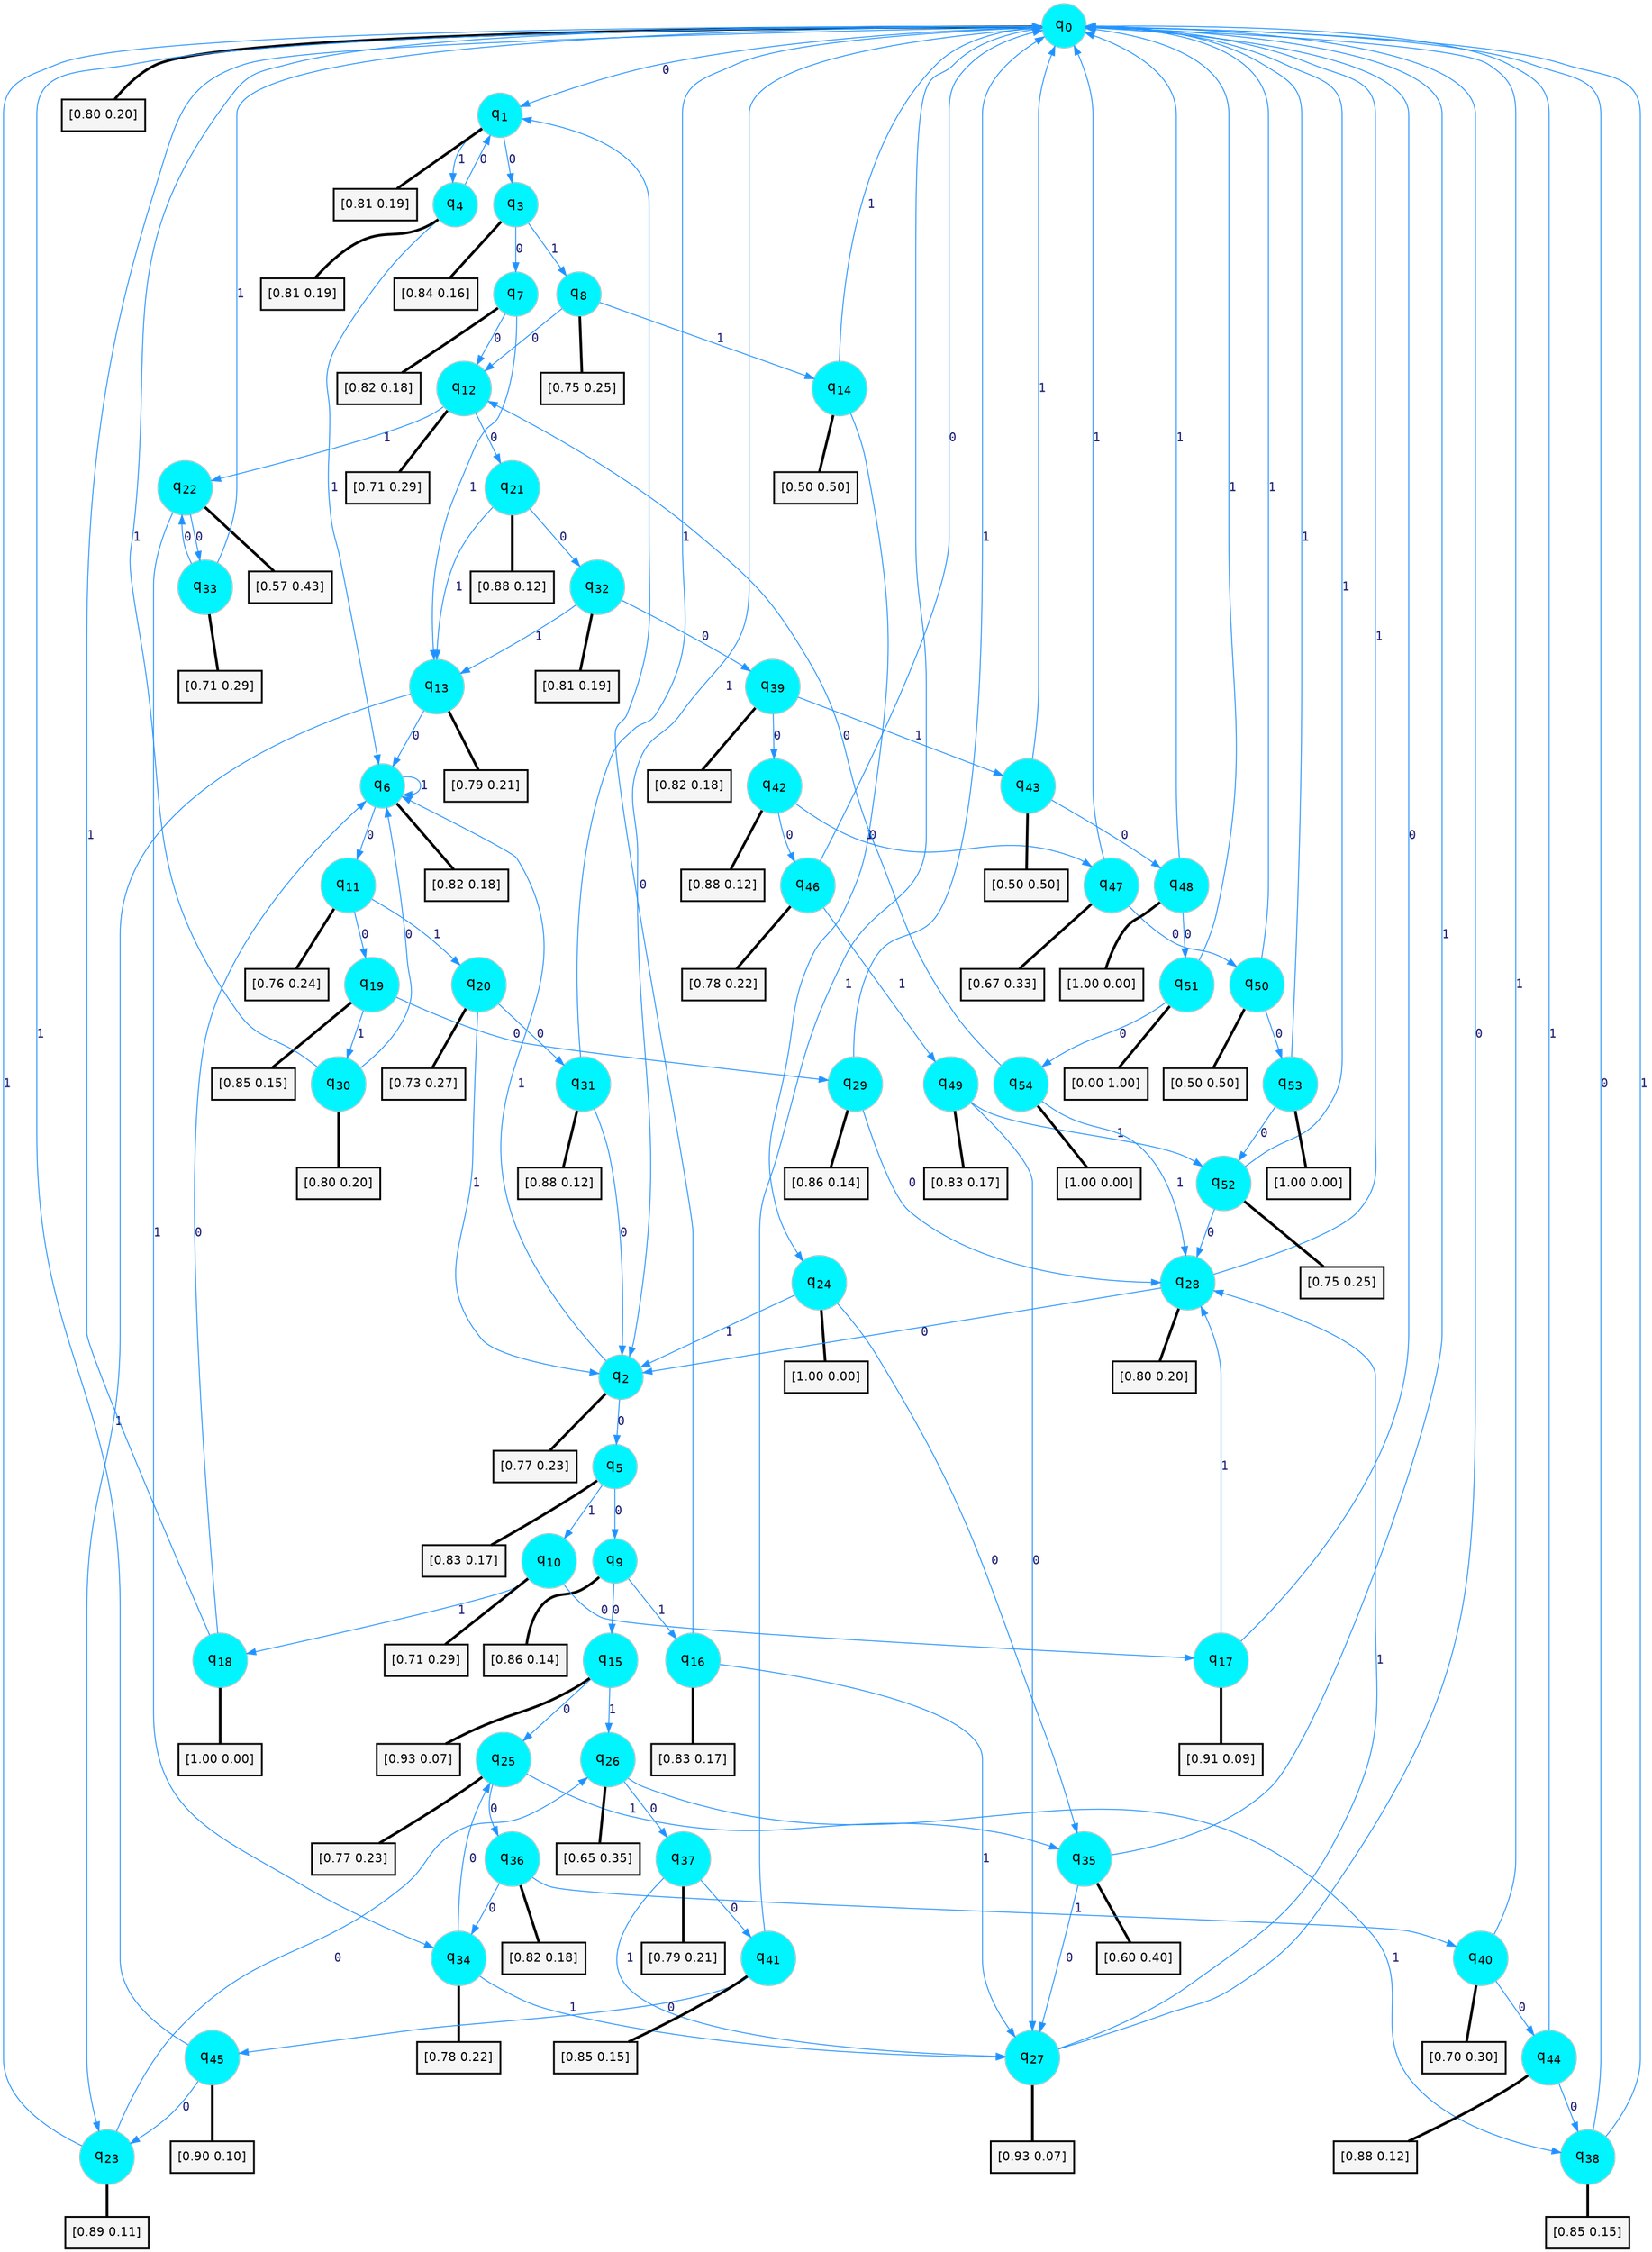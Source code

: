 digraph G {
graph [
bgcolor=transparent, dpi=300, rankdir=TD, size="40,25"];
node [
color=gray, fillcolor=turquoise1, fontcolor=black, fontname=Helvetica, fontsize=16, fontweight=bold, shape=circle, style=filled];
edge [
arrowsize=1, color=dodgerblue1, fontcolor=midnightblue, fontname=courier, fontweight=bold, penwidth=1, style=solid, weight=20];
0[label=<q<SUB>0</SUB>>];
1[label=<q<SUB>1</SUB>>];
2[label=<q<SUB>2</SUB>>];
3[label=<q<SUB>3</SUB>>];
4[label=<q<SUB>4</SUB>>];
5[label=<q<SUB>5</SUB>>];
6[label=<q<SUB>6</SUB>>];
7[label=<q<SUB>7</SUB>>];
8[label=<q<SUB>8</SUB>>];
9[label=<q<SUB>9</SUB>>];
10[label=<q<SUB>10</SUB>>];
11[label=<q<SUB>11</SUB>>];
12[label=<q<SUB>12</SUB>>];
13[label=<q<SUB>13</SUB>>];
14[label=<q<SUB>14</SUB>>];
15[label=<q<SUB>15</SUB>>];
16[label=<q<SUB>16</SUB>>];
17[label=<q<SUB>17</SUB>>];
18[label=<q<SUB>18</SUB>>];
19[label=<q<SUB>19</SUB>>];
20[label=<q<SUB>20</SUB>>];
21[label=<q<SUB>21</SUB>>];
22[label=<q<SUB>22</SUB>>];
23[label=<q<SUB>23</SUB>>];
24[label=<q<SUB>24</SUB>>];
25[label=<q<SUB>25</SUB>>];
26[label=<q<SUB>26</SUB>>];
27[label=<q<SUB>27</SUB>>];
28[label=<q<SUB>28</SUB>>];
29[label=<q<SUB>29</SUB>>];
30[label=<q<SUB>30</SUB>>];
31[label=<q<SUB>31</SUB>>];
32[label=<q<SUB>32</SUB>>];
33[label=<q<SUB>33</SUB>>];
34[label=<q<SUB>34</SUB>>];
35[label=<q<SUB>35</SUB>>];
36[label=<q<SUB>36</SUB>>];
37[label=<q<SUB>37</SUB>>];
38[label=<q<SUB>38</SUB>>];
39[label=<q<SUB>39</SUB>>];
40[label=<q<SUB>40</SUB>>];
41[label=<q<SUB>41</SUB>>];
42[label=<q<SUB>42</SUB>>];
43[label=<q<SUB>43</SUB>>];
44[label=<q<SUB>44</SUB>>];
45[label=<q<SUB>45</SUB>>];
46[label=<q<SUB>46</SUB>>];
47[label=<q<SUB>47</SUB>>];
48[label=<q<SUB>48</SUB>>];
49[label=<q<SUB>49</SUB>>];
50[label=<q<SUB>50</SUB>>];
51[label=<q<SUB>51</SUB>>];
52[label=<q<SUB>52</SUB>>];
53[label=<q<SUB>53</SUB>>];
54[label=<q<SUB>54</SUB>>];
55[label="[0.80 0.20]", shape=box,fontcolor=black, fontname=Helvetica, fontsize=14, penwidth=2, fillcolor=whitesmoke,color=black];
56[label="[0.81 0.19]", shape=box,fontcolor=black, fontname=Helvetica, fontsize=14, penwidth=2, fillcolor=whitesmoke,color=black];
57[label="[0.77 0.23]", shape=box,fontcolor=black, fontname=Helvetica, fontsize=14, penwidth=2, fillcolor=whitesmoke,color=black];
58[label="[0.84 0.16]", shape=box,fontcolor=black, fontname=Helvetica, fontsize=14, penwidth=2, fillcolor=whitesmoke,color=black];
59[label="[0.81 0.19]", shape=box,fontcolor=black, fontname=Helvetica, fontsize=14, penwidth=2, fillcolor=whitesmoke,color=black];
60[label="[0.83 0.17]", shape=box,fontcolor=black, fontname=Helvetica, fontsize=14, penwidth=2, fillcolor=whitesmoke,color=black];
61[label="[0.82 0.18]", shape=box,fontcolor=black, fontname=Helvetica, fontsize=14, penwidth=2, fillcolor=whitesmoke,color=black];
62[label="[0.82 0.18]", shape=box,fontcolor=black, fontname=Helvetica, fontsize=14, penwidth=2, fillcolor=whitesmoke,color=black];
63[label="[0.75 0.25]", shape=box,fontcolor=black, fontname=Helvetica, fontsize=14, penwidth=2, fillcolor=whitesmoke,color=black];
64[label="[0.86 0.14]", shape=box,fontcolor=black, fontname=Helvetica, fontsize=14, penwidth=2, fillcolor=whitesmoke,color=black];
65[label="[0.71 0.29]", shape=box,fontcolor=black, fontname=Helvetica, fontsize=14, penwidth=2, fillcolor=whitesmoke,color=black];
66[label="[0.76 0.24]", shape=box,fontcolor=black, fontname=Helvetica, fontsize=14, penwidth=2, fillcolor=whitesmoke,color=black];
67[label="[0.71 0.29]", shape=box,fontcolor=black, fontname=Helvetica, fontsize=14, penwidth=2, fillcolor=whitesmoke,color=black];
68[label="[0.79 0.21]", shape=box,fontcolor=black, fontname=Helvetica, fontsize=14, penwidth=2, fillcolor=whitesmoke,color=black];
69[label="[0.50 0.50]", shape=box,fontcolor=black, fontname=Helvetica, fontsize=14, penwidth=2, fillcolor=whitesmoke,color=black];
70[label="[0.93 0.07]", shape=box,fontcolor=black, fontname=Helvetica, fontsize=14, penwidth=2, fillcolor=whitesmoke,color=black];
71[label="[0.83 0.17]", shape=box,fontcolor=black, fontname=Helvetica, fontsize=14, penwidth=2, fillcolor=whitesmoke,color=black];
72[label="[0.91 0.09]", shape=box,fontcolor=black, fontname=Helvetica, fontsize=14, penwidth=2, fillcolor=whitesmoke,color=black];
73[label="[1.00 0.00]", shape=box,fontcolor=black, fontname=Helvetica, fontsize=14, penwidth=2, fillcolor=whitesmoke,color=black];
74[label="[0.85 0.15]", shape=box,fontcolor=black, fontname=Helvetica, fontsize=14, penwidth=2, fillcolor=whitesmoke,color=black];
75[label="[0.73 0.27]", shape=box,fontcolor=black, fontname=Helvetica, fontsize=14, penwidth=2, fillcolor=whitesmoke,color=black];
76[label="[0.88 0.12]", shape=box,fontcolor=black, fontname=Helvetica, fontsize=14, penwidth=2, fillcolor=whitesmoke,color=black];
77[label="[0.57 0.43]", shape=box,fontcolor=black, fontname=Helvetica, fontsize=14, penwidth=2, fillcolor=whitesmoke,color=black];
78[label="[0.89 0.11]", shape=box,fontcolor=black, fontname=Helvetica, fontsize=14, penwidth=2, fillcolor=whitesmoke,color=black];
79[label="[1.00 0.00]", shape=box,fontcolor=black, fontname=Helvetica, fontsize=14, penwidth=2, fillcolor=whitesmoke,color=black];
80[label="[0.77 0.23]", shape=box,fontcolor=black, fontname=Helvetica, fontsize=14, penwidth=2, fillcolor=whitesmoke,color=black];
81[label="[0.65 0.35]", shape=box,fontcolor=black, fontname=Helvetica, fontsize=14, penwidth=2, fillcolor=whitesmoke,color=black];
82[label="[0.93 0.07]", shape=box,fontcolor=black, fontname=Helvetica, fontsize=14, penwidth=2, fillcolor=whitesmoke,color=black];
83[label="[0.80 0.20]", shape=box,fontcolor=black, fontname=Helvetica, fontsize=14, penwidth=2, fillcolor=whitesmoke,color=black];
84[label="[0.86 0.14]", shape=box,fontcolor=black, fontname=Helvetica, fontsize=14, penwidth=2, fillcolor=whitesmoke,color=black];
85[label="[0.80 0.20]", shape=box,fontcolor=black, fontname=Helvetica, fontsize=14, penwidth=2, fillcolor=whitesmoke,color=black];
86[label="[0.88 0.12]", shape=box,fontcolor=black, fontname=Helvetica, fontsize=14, penwidth=2, fillcolor=whitesmoke,color=black];
87[label="[0.81 0.19]", shape=box,fontcolor=black, fontname=Helvetica, fontsize=14, penwidth=2, fillcolor=whitesmoke,color=black];
88[label="[0.71 0.29]", shape=box,fontcolor=black, fontname=Helvetica, fontsize=14, penwidth=2, fillcolor=whitesmoke,color=black];
89[label="[0.78 0.22]", shape=box,fontcolor=black, fontname=Helvetica, fontsize=14, penwidth=2, fillcolor=whitesmoke,color=black];
90[label="[0.60 0.40]", shape=box,fontcolor=black, fontname=Helvetica, fontsize=14, penwidth=2, fillcolor=whitesmoke,color=black];
91[label="[0.82 0.18]", shape=box,fontcolor=black, fontname=Helvetica, fontsize=14, penwidth=2, fillcolor=whitesmoke,color=black];
92[label="[0.79 0.21]", shape=box,fontcolor=black, fontname=Helvetica, fontsize=14, penwidth=2, fillcolor=whitesmoke,color=black];
93[label="[0.85 0.15]", shape=box,fontcolor=black, fontname=Helvetica, fontsize=14, penwidth=2, fillcolor=whitesmoke,color=black];
94[label="[0.82 0.18]", shape=box,fontcolor=black, fontname=Helvetica, fontsize=14, penwidth=2, fillcolor=whitesmoke,color=black];
95[label="[0.70 0.30]", shape=box,fontcolor=black, fontname=Helvetica, fontsize=14, penwidth=2, fillcolor=whitesmoke,color=black];
96[label="[0.85 0.15]", shape=box,fontcolor=black, fontname=Helvetica, fontsize=14, penwidth=2, fillcolor=whitesmoke,color=black];
97[label="[0.88 0.12]", shape=box,fontcolor=black, fontname=Helvetica, fontsize=14, penwidth=2, fillcolor=whitesmoke,color=black];
98[label="[0.50 0.50]", shape=box,fontcolor=black, fontname=Helvetica, fontsize=14, penwidth=2, fillcolor=whitesmoke,color=black];
99[label="[0.88 0.12]", shape=box,fontcolor=black, fontname=Helvetica, fontsize=14, penwidth=2, fillcolor=whitesmoke,color=black];
100[label="[0.90 0.10]", shape=box,fontcolor=black, fontname=Helvetica, fontsize=14, penwidth=2, fillcolor=whitesmoke,color=black];
101[label="[0.78 0.22]", shape=box,fontcolor=black, fontname=Helvetica, fontsize=14, penwidth=2, fillcolor=whitesmoke,color=black];
102[label="[0.67 0.33]", shape=box,fontcolor=black, fontname=Helvetica, fontsize=14, penwidth=2, fillcolor=whitesmoke,color=black];
103[label="[1.00 0.00]", shape=box,fontcolor=black, fontname=Helvetica, fontsize=14, penwidth=2, fillcolor=whitesmoke,color=black];
104[label="[0.83 0.17]", shape=box,fontcolor=black, fontname=Helvetica, fontsize=14, penwidth=2, fillcolor=whitesmoke,color=black];
105[label="[0.50 0.50]", shape=box,fontcolor=black, fontname=Helvetica, fontsize=14, penwidth=2, fillcolor=whitesmoke,color=black];
106[label="[0.00 1.00]", shape=box,fontcolor=black, fontname=Helvetica, fontsize=14, penwidth=2, fillcolor=whitesmoke,color=black];
107[label="[0.75 0.25]", shape=box,fontcolor=black, fontname=Helvetica, fontsize=14, penwidth=2, fillcolor=whitesmoke,color=black];
108[label="[1.00 0.00]", shape=box,fontcolor=black, fontname=Helvetica, fontsize=14, penwidth=2, fillcolor=whitesmoke,color=black];
109[label="[1.00 0.00]", shape=box,fontcolor=black, fontname=Helvetica, fontsize=14, penwidth=2, fillcolor=whitesmoke,color=black];
0->1 [label=0];
0->2 [label=1];
0->55 [arrowhead=none, penwidth=3,color=black];
1->3 [label=0];
1->4 [label=1];
1->56 [arrowhead=none, penwidth=3,color=black];
2->5 [label=0];
2->6 [label=1];
2->57 [arrowhead=none, penwidth=3,color=black];
3->7 [label=0];
3->8 [label=1];
3->58 [arrowhead=none, penwidth=3,color=black];
4->1 [label=0];
4->6 [label=1];
4->59 [arrowhead=none, penwidth=3,color=black];
5->9 [label=0];
5->10 [label=1];
5->60 [arrowhead=none, penwidth=3,color=black];
6->11 [label=0];
6->6 [label=1];
6->61 [arrowhead=none, penwidth=3,color=black];
7->12 [label=0];
7->13 [label=1];
7->62 [arrowhead=none, penwidth=3,color=black];
8->12 [label=0];
8->14 [label=1];
8->63 [arrowhead=none, penwidth=3,color=black];
9->15 [label=0];
9->16 [label=1];
9->64 [arrowhead=none, penwidth=3,color=black];
10->17 [label=0];
10->18 [label=1];
10->65 [arrowhead=none, penwidth=3,color=black];
11->19 [label=0];
11->20 [label=1];
11->66 [arrowhead=none, penwidth=3,color=black];
12->21 [label=0];
12->22 [label=1];
12->67 [arrowhead=none, penwidth=3,color=black];
13->6 [label=0];
13->23 [label=1];
13->68 [arrowhead=none, penwidth=3,color=black];
14->24 [label=0];
14->0 [label=1];
14->69 [arrowhead=none, penwidth=3,color=black];
15->25 [label=0];
15->26 [label=1];
15->70 [arrowhead=none, penwidth=3,color=black];
16->1 [label=0];
16->27 [label=1];
16->71 [arrowhead=none, penwidth=3,color=black];
17->0 [label=0];
17->28 [label=1];
17->72 [arrowhead=none, penwidth=3,color=black];
18->6 [label=0];
18->0 [label=1];
18->73 [arrowhead=none, penwidth=3,color=black];
19->29 [label=0];
19->30 [label=1];
19->74 [arrowhead=none, penwidth=3,color=black];
20->31 [label=0];
20->2 [label=1];
20->75 [arrowhead=none, penwidth=3,color=black];
21->32 [label=0];
21->13 [label=1];
21->76 [arrowhead=none, penwidth=3,color=black];
22->33 [label=0];
22->34 [label=1];
22->77 [arrowhead=none, penwidth=3,color=black];
23->26 [label=0];
23->0 [label=1];
23->78 [arrowhead=none, penwidth=3,color=black];
24->35 [label=0];
24->2 [label=1];
24->79 [arrowhead=none, penwidth=3,color=black];
25->36 [label=0];
25->35 [label=1];
25->80 [arrowhead=none, penwidth=3,color=black];
26->37 [label=0];
26->38 [label=1];
26->81 [arrowhead=none, penwidth=3,color=black];
27->0 [label=0];
27->28 [label=1];
27->82 [arrowhead=none, penwidth=3,color=black];
28->2 [label=0];
28->0 [label=1];
28->83 [arrowhead=none, penwidth=3,color=black];
29->28 [label=0];
29->0 [label=1];
29->84 [arrowhead=none, penwidth=3,color=black];
30->6 [label=0];
30->0 [label=1];
30->85 [arrowhead=none, penwidth=3,color=black];
31->2 [label=0];
31->0 [label=1];
31->86 [arrowhead=none, penwidth=3,color=black];
32->39 [label=0];
32->13 [label=1];
32->87 [arrowhead=none, penwidth=3,color=black];
33->22 [label=0];
33->0 [label=1];
33->88 [arrowhead=none, penwidth=3,color=black];
34->25 [label=0];
34->27 [label=1];
34->89 [arrowhead=none, penwidth=3,color=black];
35->27 [label=0];
35->0 [label=1];
35->90 [arrowhead=none, penwidth=3,color=black];
36->34 [label=0];
36->40 [label=1];
36->91 [arrowhead=none, penwidth=3,color=black];
37->41 [label=0];
37->27 [label=1];
37->92 [arrowhead=none, penwidth=3,color=black];
38->0 [label=0];
38->0 [label=1];
38->93 [arrowhead=none, penwidth=3,color=black];
39->42 [label=0];
39->43 [label=1];
39->94 [arrowhead=none, penwidth=3,color=black];
40->44 [label=0];
40->0 [label=1];
40->95 [arrowhead=none, penwidth=3,color=black];
41->45 [label=0];
41->0 [label=1];
41->96 [arrowhead=none, penwidth=3,color=black];
42->46 [label=0];
42->47 [label=1];
42->97 [arrowhead=none, penwidth=3,color=black];
43->48 [label=0];
43->0 [label=1];
43->98 [arrowhead=none, penwidth=3,color=black];
44->38 [label=0];
44->0 [label=1];
44->99 [arrowhead=none, penwidth=3,color=black];
45->23 [label=0];
45->0 [label=1];
45->100 [arrowhead=none, penwidth=3,color=black];
46->0 [label=0];
46->49 [label=1];
46->101 [arrowhead=none, penwidth=3,color=black];
47->50 [label=0];
47->0 [label=1];
47->102 [arrowhead=none, penwidth=3,color=black];
48->51 [label=0];
48->0 [label=1];
48->103 [arrowhead=none, penwidth=3,color=black];
49->27 [label=0];
49->52 [label=1];
49->104 [arrowhead=none, penwidth=3,color=black];
50->53 [label=0];
50->0 [label=1];
50->105 [arrowhead=none, penwidth=3,color=black];
51->54 [label=0];
51->0 [label=1];
51->106 [arrowhead=none, penwidth=3,color=black];
52->28 [label=0];
52->0 [label=1];
52->107 [arrowhead=none, penwidth=3,color=black];
53->52 [label=0];
53->0 [label=1];
53->108 [arrowhead=none, penwidth=3,color=black];
54->12 [label=0];
54->28 [label=1];
54->109 [arrowhead=none, penwidth=3,color=black];
}
